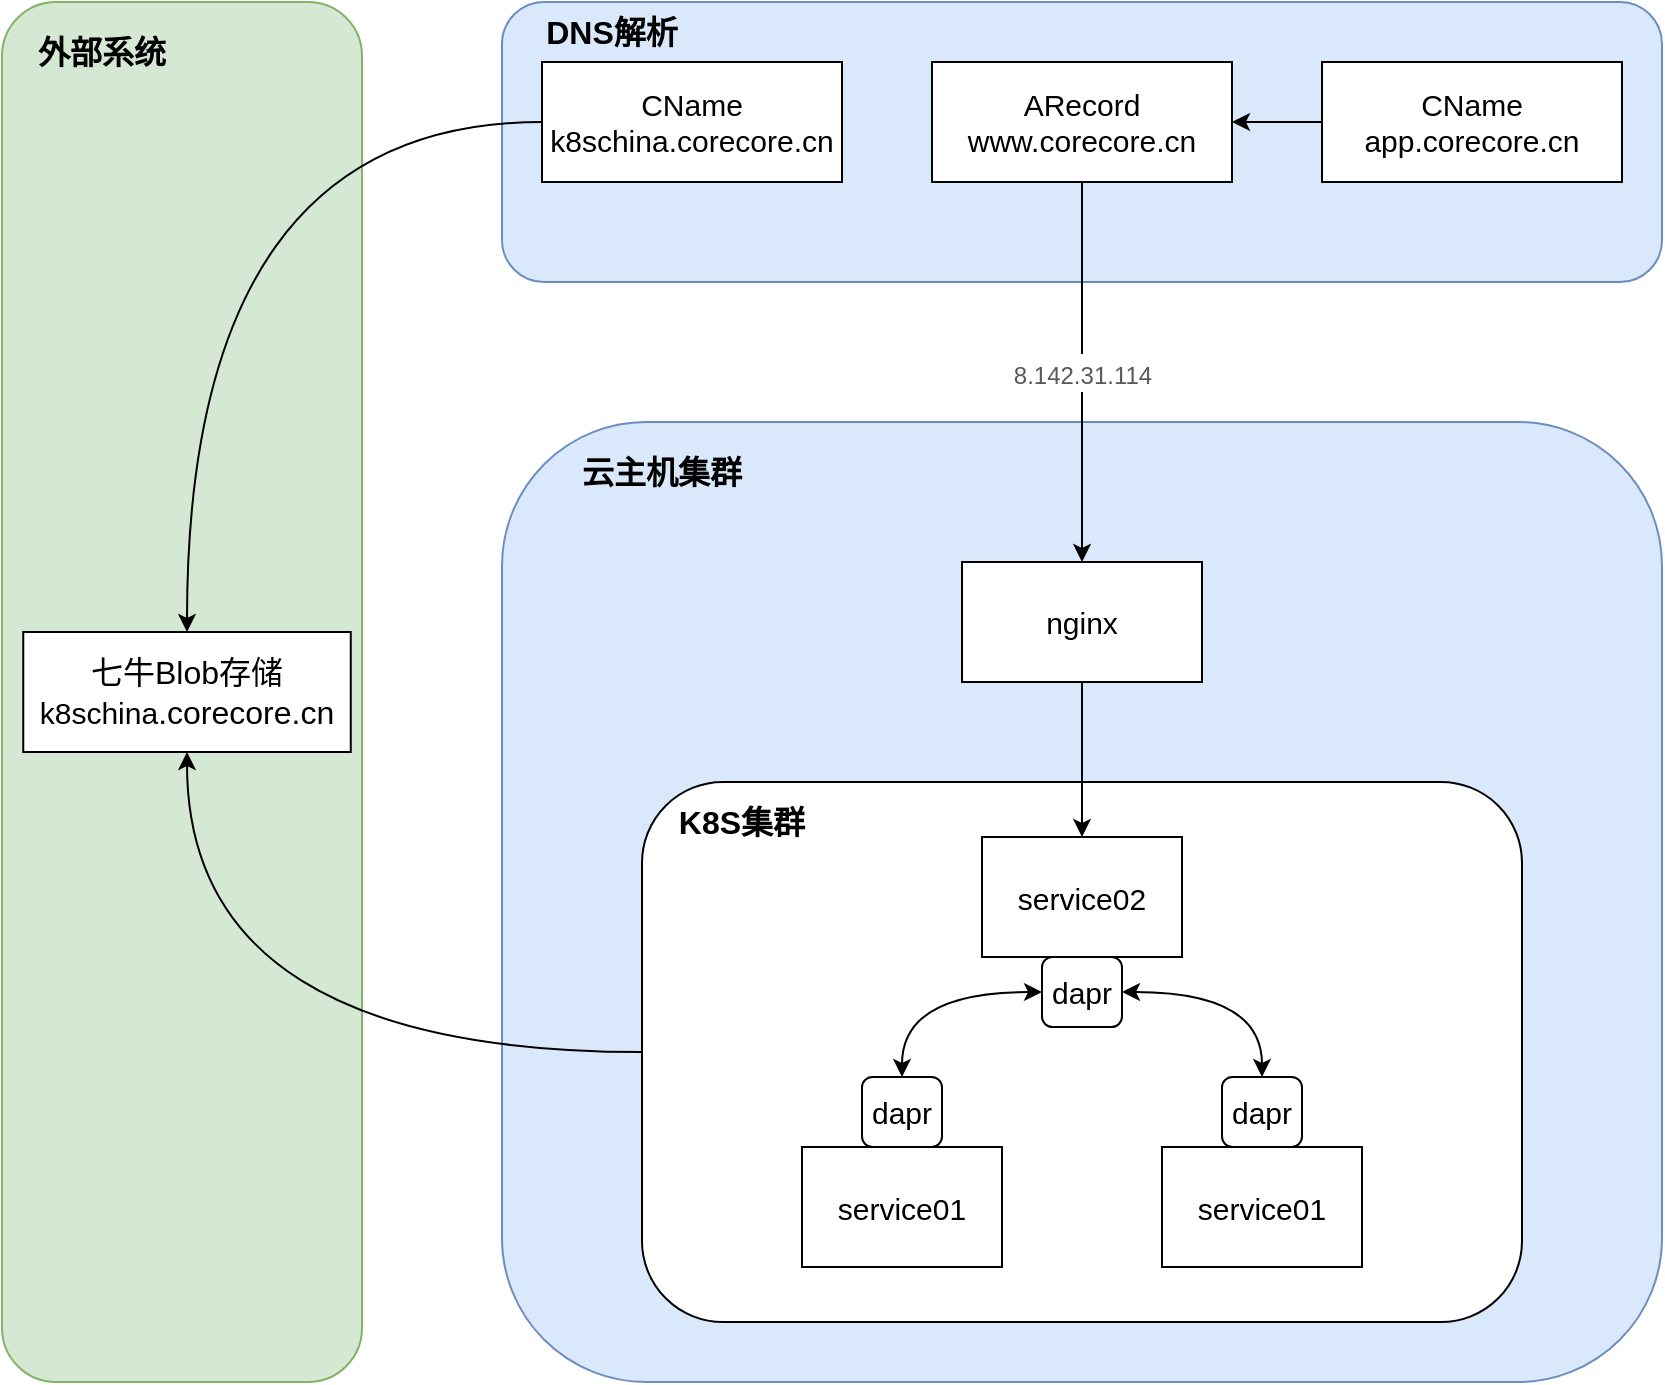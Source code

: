 <mxfile version="16.4.0" type="device"><diagram id="9FknwxiShW2Kw4eOxAil" name="Page-1"><mxGraphModel dx="782" dy="539" grid="1" gridSize="10" guides="1" tooltips="1" connect="1" arrows="1" fold="1" page="1" pageScale="1" pageWidth="1100" pageHeight="850" math="0" shadow="0"><root><mxCell id="0"/><mxCell id="1" parent="0"/><mxCell id="ETWtPNOC3ugzyQJLh7Oq-8" value="" style="rounded=1;whiteSpace=wrap;html=1;fontSize=16;fillColor=#dae8fc;strokeColor=#6c8ebf;" parent="1" vertex="1"><mxGeometry x="260" y="520" width="580" height="480" as="geometry"/></mxCell><mxCell id="cewiKHJxyAHDrbsE4Um2-7" value="" style="rounded=1;whiteSpace=wrap;html=1;" parent="1" vertex="1"><mxGeometry x="330" y="700" width="440" height="270" as="geometry"/></mxCell><mxCell id="cewiKHJxyAHDrbsE4Um2-12" value="" style="rounded=1;whiteSpace=wrap;html=1;fontSize=16;fillColor=#d5e8d4;strokeColor=#82b366;" parent="1" vertex="1"><mxGeometry x="10" y="310" width="180" height="690" as="geometry"/></mxCell><mxCell id="cewiKHJxyAHDrbsE4Um2-14" value="" style="rounded=0;whiteSpace=wrap;html=1;fontSize=16;" parent="1" vertex="1"><mxGeometry x="20.63" y="625" width="163.75" height="60" as="geometry"/></mxCell><mxCell id="ETWtPNOC3ugzyQJLh7Oq-3" value="" style="rounded=1;whiteSpace=wrap;html=1;fillColor=#dae8fc;strokeColor=#6c8ebf;" parent="1" vertex="1"><mxGeometry x="260" y="310" width="580" height="140" as="geometry"/></mxCell><mxCell id="ETWtPNOC3ugzyQJLh7Oq-19" value="&lt;span style=&quot;color: rgb(89 , 89 , 89) ; font-family: &amp;#34;roboto&amp;#34; , , &amp;#34;blinkmacsystemfont&amp;#34; , &amp;#34;segoe ui&amp;#34; , &amp;#34;pingfang sc&amp;#34; , &amp;#34;hiragino sans gb&amp;#34; , &amp;#34;microsoft yahei&amp;#34; , &amp;#34;helvetica neue&amp;#34; , &amp;#34;helvetica&amp;#34; , &amp;#34;arial&amp;#34; , sans-serif , &amp;#34;apple color emoji&amp;#34; , &amp;#34;segoe ui emoji&amp;#34; , &amp;#34;segoe ui symbol&amp;#34; ; font-size: 12px&quot;&gt;8.142.31.114&lt;/span&gt;" style="edgeStyle=orthogonalEdgeStyle;rounded=0;orthogonalLoop=1;jettySize=auto;html=1;fontSize=16;exitX=0.5;exitY=1;exitDx=0;exitDy=0;curved=1;" parent="1" source="ETWtPNOC3ugzyQJLh7Oq-1" target="ETWtPNOC3ugzyQJLh7Oq-10" edge="1"><mxGeometry relative="1" as="geometry"/></mxCell><mxCell id="ETWtPNOC3ugzyQJLh7Oq-1" value="ARecord&lt;br style=&quot;font-size: 15px;&quot;&gt;www.corecore.cn" style="rounded=0;whiteSpace=wrap;html=1;fontSize=15;" parent="1" vertex="1"><mxGeometry x="475" y="340" width="150" height="60" as="geometry"/></mxCell><mxCell id="ETWtPNOC3ugzyQJLh7Oq-4" value="DNS解析" style="text;html=1;strokeColor=none;fillColor=none;align=center;verticalAlign=middle;whiteSpace=wrap;rounded=0;fontStyle=1;fontSize=16;" parent="1" vertex="1"><mxGeometry x="270" y="310" width="90" height="30" as="geometry"/></mxCell><mxCell id="ETWtPNOC3ugzyQJLh7Oq-9" value="云主机集群" style="text;html=1;strokeColor=none;fillColor=none;align=center;verticalAlign=middle;whiteSpace=wrap;rounded=0;fontStyle=1;fontSize=16;" parent="1" vertex="1"><mxGeometry x="290" y="530" width="100" height="30" as="geometry"/></mxCell><mxCell id="cewiKHJxyAHDrbsE4Um2-11" style="edgeStyle=orthogonalEdgeStyle;rounded=0;orthogonalLoop=1;jettySize=auto;html=1;exitX=0.5;exitY=1;exitDx=0;exitDy=0;entryX=0.5;entryY=0;entryDx=0;entryDy=0;curved=1;" parent="1" source="ETWtPNOC3ugzyQJLh7Oq-10" target="cewiKHJxyAHDrbsE4Um2-30" edge="1"><mxGeometry relative="1" as="geometry"/></mxCell><mxCell id="ETWtPNOC3ugzyQJLh7Oq-10" value="nginx" style="rounded=0;whiteSpace=wrap;html=1;fontSize=15;" parent="1" vertex="1"><mxGeometry x="490" y="590" width="120" height="60" as="geometry"/></mxCell><mxCell id="cL8N7uDPmykziPfkk4xu-7" style="edgeStyle=orthogonalEdgeStyle;curved=1;rounded=0;orthogonalLoop=1;jettySize=auto;html=1;exitX=0;exitY=0.5;exitDx=0;exitDy=0;entryX=0.5;entryY=1;entryDx=0;entryDy=0;startArrow=none;startFill=0;endArrow=classic;endFill=1;" parent="1" source="cewiKHJxyAHDrbsE4Um2-7" target="cewiKHJxyAHDrbsE4Um2-14" edge="1"><mxGeometry relative="1" as="geometry"/></mxCell><mxCell id="cewiKHJxyAHDrbsE4Um2-8" value="K8S集群" style="text;html=1;strokeColor=none;fillColor=none;align=center;verticalAlign=middle;whiteSpace=wrap;rounded=0;fontStyle=1;fontSize=16;" parent="1" vertex="1"><mxGeometry x="330" y="705" width="100" height="30" as="geometry"/></mxCell><mxCell id="cewiKHJxyAHDrbsE4Um2-27" value="七牛Blob存储&lt;br&gt;&lt;span style=&quot;font-size: 15px&quot;&gt;k8schina&lt;/span&gt;.corecore.cn" style="text;html=1;strokeColor=none;fillColor=none;align=center;verticalAlign=middle;whiteSpace=wrap;rounded=0;fontStyle=0;fontSize=16;" parent="1" vertex="1"><mxGeometry x="31.25" y="640" width="142.5" height="30" as="geometry"/></mxCell><mxCell id="cewiKHJxyAHDrbsE4Um2-30" value="service02" style="rounded=0;whiteSpace=wrap;html=1;fontSize=15;" parent="1" vertex="1"><mxGeometry x="500" y="727.5" width="100" height="60" as="geometry"/></mxCell><mxCell id="cL8N7uDPmykziPfkk4xu-6" style="edgeStyle=orthogonalEdgeStyle;rounded=0;orthogonalLoop=1;jettySize=auto;html=1;exitX=1;exitY=0.5;exitDx=0;exitDy=0;entryX=0.5;entryY=0;entryDx=0;entryDy=0;curved=1;startArrow=classic;startFill=1;" parent="1" source="cewiKHJxyAHDrbsE4Um2-32" target="cewiKHJxyAHDrbsE4Um2-35" edge="1"><mxGeometry relative="1" as="geometry"/></mxCell><mxCell id="YGfkw0gP3BQ_8nwWbHn4-5" style="edgeStyle=orthogonalEdgeStyle;curved=1;rounded=0;orthogonalLoop=1;jettySize=auto;html=1;exitX=0;exitY=0.5;exitDx=0;exitDy=0;entryX=0.5;entryY=0;entryDx=0;entryDy=0;startArrow=classic;startFill=1;" parent="1" source="cewiKHJxyAHDrbsE4Um2-32" target="YGfkw0gP3BQ_8nwWbHn4-4" edge="1"><mxGeometry relative="1" as="geometry"/></mxCell><mxCell id="cewiKHJxyAHDrbsE4Um2-32" value="dapr" style="rounded=1;whiteSpace=wrap;html=1;fontSize=15;" parent="1" vertex="1"><mxGeometry x="530" y="787.5" width="40" height="35" as="geometry"/></mxCell><mxCell id="cewiKHJxyAHDrbsE4Um2-34" value="service01" style="rounded=0;whiteSpace=wrap;html=1;fontSize=15;" parent="1" vertex="1"><mxGeometry x="590" y="882.5" width="100" height="60" as="geometry"/></mxCell><mxCell id="cewiKHJxyAHDrbsE4Um2-35" value="dapr" style="rounded=1;whiteSpace=wrap;html=1;fontSize=15;" parent="1" vertex="1"><mxGeometry x="620" y="847.5" width="40" height="35" as="geometry"/></mxCell><mxCell id="cL8N7uDPmykziPfkk4xu-1" value="外部系统" style="text;html=1;strokeColor=none;fillColor=none;align=center;verticalAlign=middle;whiteSpace=wrap;rounded=0;fontStyle=1;fontSize=16;" parent="1" vertex="1"><mxGeometry x="10" y="320" width="100" height="30" as="geometry"/></mxCell><mxCell id="YGfkw0gP3BQ_8nwWbHn4-3" value="service01" style="rounded=0;whiteSpace=wrap;html=1;fontSize=15;" parent="1" vertex="1"><mxGeometry x="410" y="882.5" width="100" height="60" as="geometry"/></mxCell><mxCell id="YGfkw0gP3BQ_8nwWbHn4-4" value="dapr" style="rounded=1;whiteSpace=wrap;html=1;fontSize=15;" parent="1" vertex="1"><mxGeometry x="440" y="847.5" width="40" height="35" as="geometry"/></mxCell><mxCell id="YGfkw0gP3BQ_8nwWbHn4-10" style="edgeStyle=orthogonalEdgeStyle;curved=1;rounded=0;orthogonalLoop=1;jettySize=auto;html=1;exitX=0;exitY=0.5;exitDx=0;exitDy=0;entryX=0.5;entryY=0;entryDx=0;entryDy=0;startArrow=none;startFill=0;" parent="1" source="YGfkw0gP3BQ_8nwWbHn4-6" target="cewiKHJxyAHDrbsE4Um2-14" edge="1"><mxGeometry relative="1" as="geometry"/></mxCell><mxCell id="YGfkw0gP3BQ_8nwWbHn4-6" value="CName&lt;br style=&quot;font-size: 15px&quot;&gt;k8schina.corecore.cn" style="rounded=0;whiteSpace=wrap;html=1;fontSize=15;" parent="1" vertex="1"><mxGeometry x="280" y="340" width="150" height="60" as="geometry"/></mxCell><mxCell id="YGfkw0gP3BQ_8nwWbHn4-9" style="edgeStyle=orthogonalEdgeStyle;curved=1;rounded=0;orthogonalLoop=1;jettySize=auto;html=1;exitX=0;exitY=0.5;exitDx=0;exitDy=0;startArrow=none;startFill=0;" parent="1" source="YGfkw0gP3BQ_8nwWbHn4-8" target="ETWtPNOC3ugzyQJLh7Oq-1" edge="1"><mxGeometry relative="1" as="geometry"/></mxCell><mxCell id="YGfkw0gP3BQ_8nwWbHn4-8" value="CName&lt;br style=&quot;font-size: 15px&quot;&gt;app.corecore.cn" style="rounded=0;whiteSpace=wrap;html=1;fontSize=15;" parent="1" vertex="1"><mxGeometry x="670" y="340" width="150" height="60" as="geometry"/></mxCell></root></mxGraphModel></diagram></mxfile>
